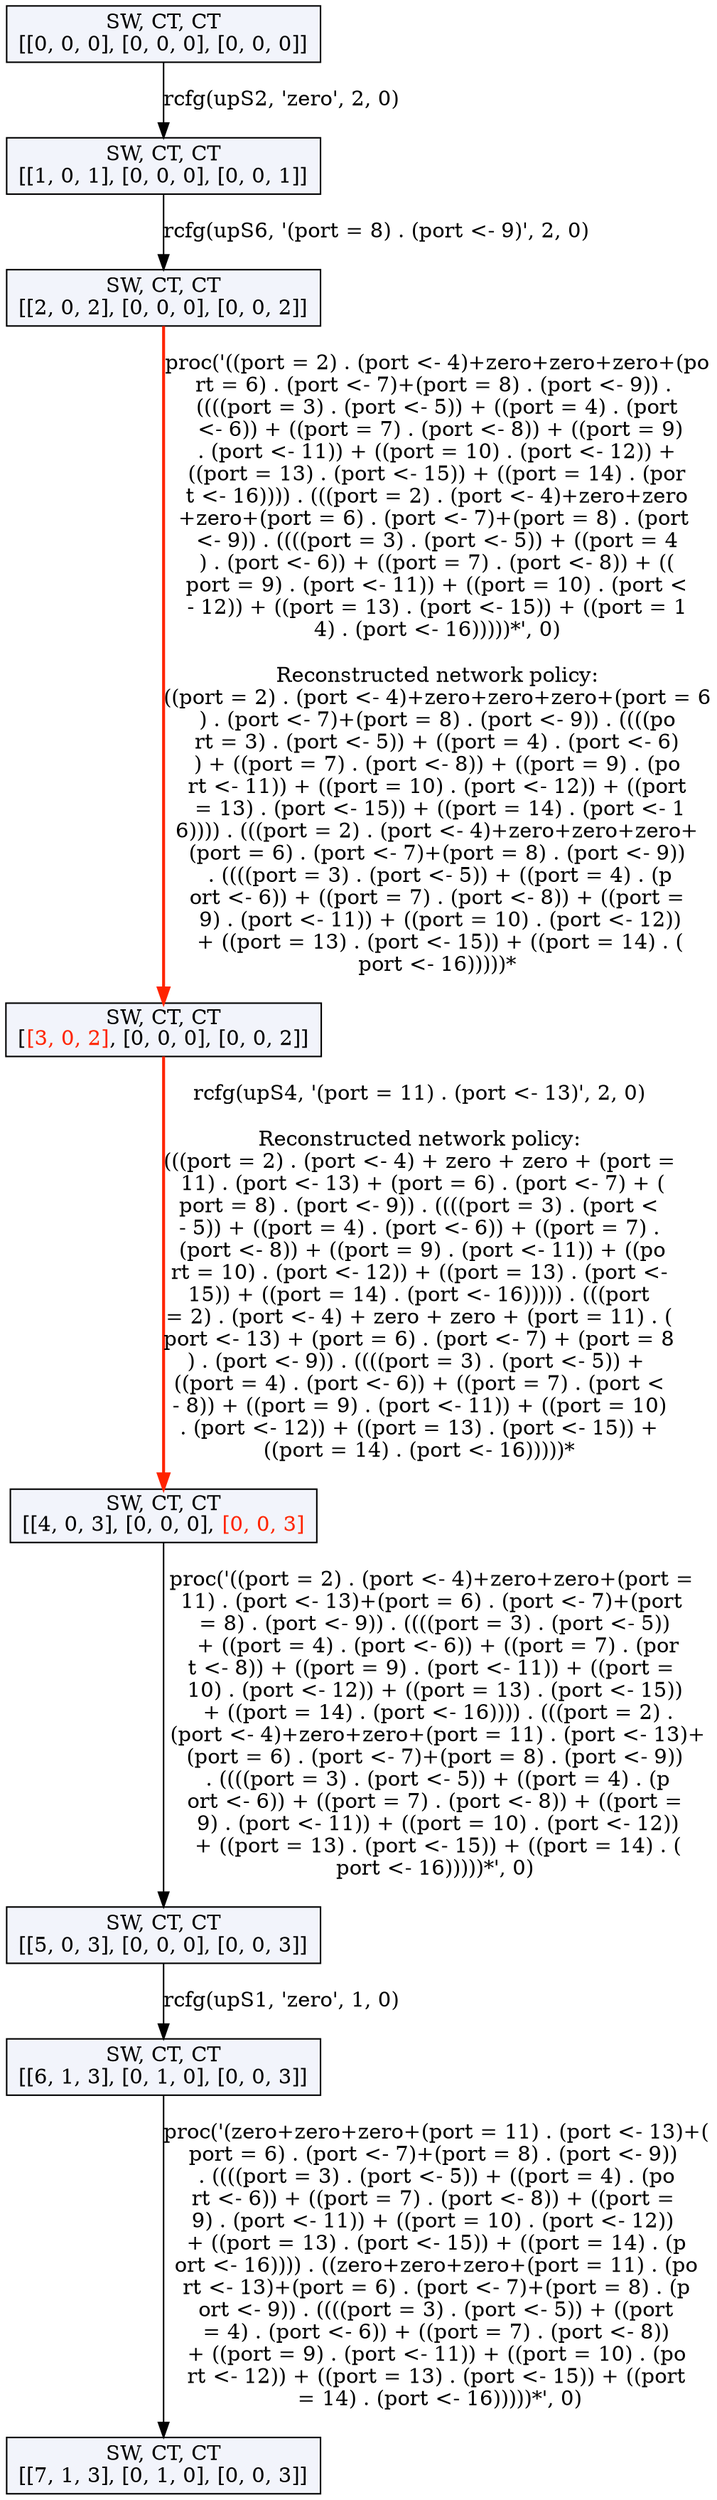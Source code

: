digraph g {
n0 [label=<SW, CT, CT<br/>[[0, 0, 0], [0, 0, 0], [0, 0, 0]]>, shape=rectangle, style=filled, fillcolor="#F2F4FB"];
n1 [label=<SW, CT, CT<br/>[[1, 0, 1], [0, 0, 0], [0, 0, 1]]>, shape=rectangle, style=filled, fillcolor="#F2F4FB"];
n0 -> n1 [label="rcfg(upS2, 'zero', 2, 0)", color="#000000", penwidth=1.0];
n2 [label=<SW, CT, CT<br/>[[2, 0, 2], [0, 0, 0], [0, 0, 2]]>, shape=rectangle, style=filled, fillcolor="#F2F4FB"];
n1 -> n2 [label="rcfg(upS6, '(port = 8) . (port <- 9)', 2, 0)", color="#000000", penwidth=1.0];
n3 [label=<SW, CT, CT<br/>[<font color="#FF2400">[3, 0, 2]</font>, [0, 0, 0], [0, 0, 2]]>, shape=rectangle, style=filled, fillcolor="#F2F4FB"];
n2 -> n3 [label="proc('((port = 2) . (port <- 4)+zero+zero+zero+(po
rt = 6) . (port <- 7)+(port = 8) . (port <- 9)) . 
((((port = 3) . (port <- 5)) + ((port = 4) . (port
 <- 6)) + ((port = 7) . (port <- 8)) + ((port = 9)
 . (port <- 11)) + ((port = 10) . (port <- 12)) + 
((port = 13) . (port <- 15)) + ((port = 14) . (por
t <- 16)))) . (((port = 2) . (port <- 4)+zero+zero
+zero+(port = 6) . (port <- 7)+(port = 8) . (port 
<- 9)) . ((((port = 3) . (port <- 5)) + ((port = 4
) . (port <- 6)) + ((port = 7) . (port <- 8)) + ((
port = 9) . (port <- 11)) + ((port = 10) . (port <
- 12)) + ((port = 13) . (port <- 15)) + ((port = 1
4) . (port <- 16)))))*', 0)

Reconstructed network policy:
((port = 2) . (port <- 4)+zero+zero+zero+(port = 6
) . (port <- 7)+(port = 8) . (port <- 9)) . ((((po
rt = 3) . (port <- 5)) + ((port = 4) . (port <- 6)
) + ((port = 7) . (port <- 8)) + ((port = 9) . (po
rt <- 11)) + ((port = 10) . (port <- 12)) + ((port
 = 13) . (port <- 15)) + ((port = 14) . (port <- 1
6)))) . (((port = 2) . (port <- 4)+zero+zero+zero+
(port = 6) . (port <- 7)+(port = 8) . (port <- 9))
 . ((((port = 3) . (port <- 5)) + ((port = 4) . (p
ort <- 6)) + ((port = 7) . (port <- 8)) + ((port =
 9) . (port <- 11)) + ((port = 10) . (port <- 12))
 + ((port = 13) . (port <- 15)) + ((port = 14) . (
port <- 16)))))*", color="#FF2400", penwidth=2.0];
n4 [label=<SW, CT, CT<br/>[[4, 0, 3], [0, 0, 0], <font color="#FF2400">[0, 0, 3]</font>]>, shape=rectangle, style=filled, fillcolor="#F2F4FB"];
n3 -> n4 [label="rcfg(upS4, '(port = 11) . (port <- 13)', 2, 0)

Reconstructed network policy:
(((port = 2) . (port <- 4) + zero + zero + (port =
 11) . (port <- 13) + (port = 6) . (port <- 7) + (
port = 8) . (port <- 9)) . ((((port = 3) . (port <
- 5)) + ((port = 4) . (port <- 6)) + ((port = 7) .
 (port <- 8)) + ((port = 9) . (port <- 11)) + ((po
rt = 10) . (port <- 12)) + ((port = 13) . (port <-
 15)) + ((port = 14) . (port <- 16))))) . (((port 
= 2) . (port <- 4) + zero + zero + (port = 11) . (
port <- 13) + (port = 6) . (port <- 7) + (port = 8
) . (port <- 9)) . ((((port = 3) . (port <- 5)) + 
((port = 4) . (port <- 6)) + ((port = 7) . (port <
- 8)) + ((port = 9) . (port <- 11)) + ((port = 10)
 . (port <- 12)) + ((port = 13) . (port <- 15)) + 
((port = 14) . (port <- 16)))))*", color="#FF2400", penwidth=2.0];
n5 [label=<SW, CT, CT<br/>[[5, 0, 3], [0, 0, 0], [0, 0, 3]]>, shape=rectangle, style=filled, fillcolor="#F2F4FB"];
n4 -> n5 [label="proc('((port = 2) . (port <- 4)+zero+zero+(port = 
11) . (port <- 13)+(port = 6) . (port <- 7)+(port 
= 8) . (port <- 9)) . ((((port = 3) . (port <- 5))
 + ((port = 4) . (port <- 6)) + ((port = 7) . (por
t <- 8)) + ((port = 9) . (port <- 11)) + ((port = 
10) . (port <- 12)) + ((port = 13) . (port <- 15))
 + ((port = 14) . (port <- 16)))) . (((port = 2) .
 (port <- 4)+zero+zero+(port = 11) . (port <- 13)+
(port = 6) . (port <- 7)+(port = 8) . (port <- 9))
 . ((((port = 3) . (port <- 5)) + ((port = 4) . (p
ort <- 6)) + ((port = 7) . (port <- 8)) + ((port =
 9) . (port <- 11)) + ((port = 10) . (port <- 12))
 + ((port = 13) . (port <- 15)) + ((port = 14) . (
port <- 16)))))*', 0)", color="#000000", penwidth=1.0];
n6 [label=<SW, CT, CT<br/>[[6, 1, 3], [0, 1, 0], [0, 0, 3]]>, shape=rectangle, style=filled, fillcolor="#F2F4FB"];
n5 -> n6 [label="rcfg(upS1, 'zero', 1, 0)", color="#000000", penwidth=1.0];
n7 [label=<SW, CT, CT<br/>[[7, 1, 3], [0, 1, 0], [0, 0, 3]]>, shape=rectangle, style=filled, fillcolor="#F2F4FB"];
n6 -> n7 [label="proc('(zero+zero+zero+(port = 11) . (port <- 13)+(
port = 6) . (port <- 7)+(port = 8) . (port <- 9)) 
. ((((port = 3) . (port <- 5)) + ((port = 4) . (po
rt <- 6)) + ((port = 7) . (port <- 8)) + ((port = 
9) . (port <- 11)) + ((port = 10) . (port <- 12)) 
+ ((port = 13) . (port <- 15)) + ((port = 14) . (p
ort <- 16)))) . ((zero+zero+zero+(port = 11) . (po
rt <- 13)+(port = 6) . (port <- 7)+(port = 8) . (p
ort <- 9)) . ((((port = 3) . (port <- 5)) + ((port
 = 4) . (port <- 6)) + ((port = 7) . (port <- 8)) 
+ ((port = 9) . (port <- 11)) + ((port = 10) . (po
rt <- 12)) + ((port = 13) . (port <- 15)) + ((port
 = 14) . (port <- 16)))))*', 0)", color="#000000", penwidth=1.0];
}
